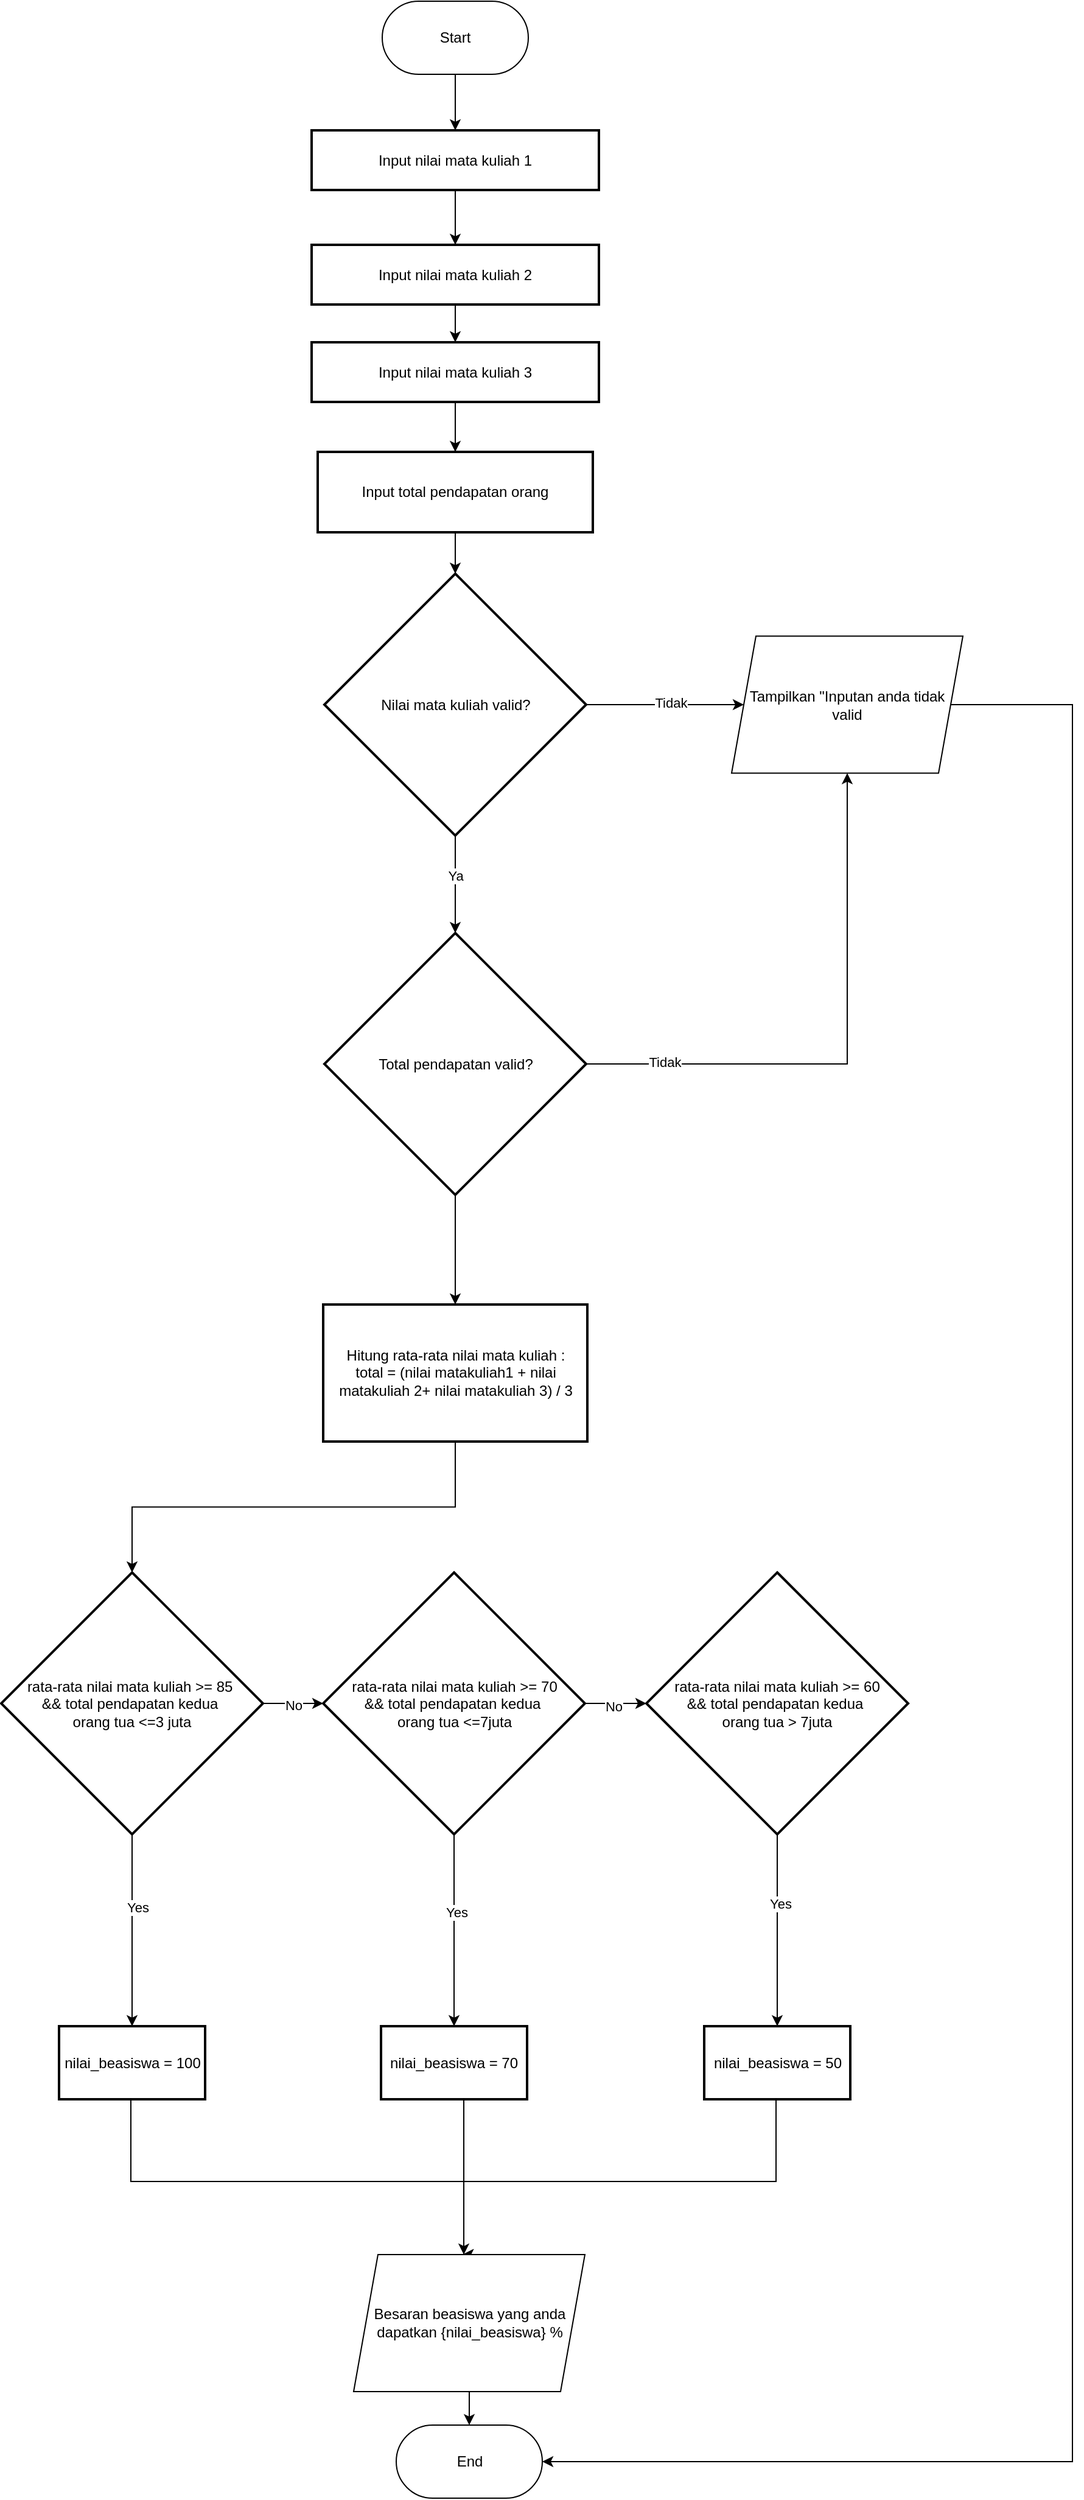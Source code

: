 <mxfile version="24.7.17">
  <diagram name="Page-1" id="eMkxu9mb34cqOc0nAik_">
    <mxGraphModel dx="4378" dy="2158" grid="1" gridSize="10" guides="1" tooltips="1" connect="1" arrows="1" fold="1" page="1" pageScale="1" pageWidth="850" pageHeight="1100" math="0" shadow="0">
      <root>
        <mxCell id="0" />
        <mxCell id="1" parent="0" />
        <mxCell id="SV11lTrhcSYs57z_2QVi-29" style="edgeStyle=orthogonalEdgeStyle;rounded=0;orthogonalLoop=1;jettySize=auto;html=1;exitX=0.5;exitY=1;exitDx=0;exitDy=0;entryX=0.5;entryY=0;entryDx=0;entryDy=0;" edge="1" parent="1" source="SV11lTrhcSYs57z_2QVi-75" target="3">
          <mxGeometry relative="1" as="geometry">
            <mxPoint x="33" y="144" as="sourcePoint" />
          </mxGeometry>
        </mxCell>
        <mxCell id="SV11lTrhcSYs57z_2QVi-30" style="edgeStyle=orthogonalEdgeStyle;rounded=0;orthogonalLoop=1;jettySize=auto;html=1;exitX=0.5;exitY=1;exitDx=0;exitDy=0;entryX=0.5;entryY=0;entryDx=0;entryDy=0;" edge="1" parent="1" source="3" target="4">
          <mxGeometry relative="1" as="geometry" />
        </mxCell>
        <mxCell id="3" value="Input nilai mata kuliah 1" style="whiteSpace=wrap;strokeWidth=2;" parent="1" vertex="1">
          <mxGeometry x="-85" y="196" width="236" height="49" as="geometry" />
        </mxCell>
        <mxCell id="SV11lTrhcSYs57z_2QVi-31" style="edgeStyle=orthogonalEdgeStyle;rounded=0;orthogonalLoop=1;jettySize=auto;html=1;exitX=0.5;exitY=1;exitDx=0;exitDy=0;entryX=0.5;entryY=0;entryDx=0;entryDy=0;" edge="1" parent="1" source="4" target="5">
          <mxGeometry relative="1" as="geometry" />
        </mxCell>
        <mxCell id="4" value="Input nilai mata kuliah 2" style="whiteSpace=wrap;strokeWidth=2;" parent="1" vertex="1">
          <mxGeometry x="-85" y="290" width="236" height="49" as="geometry" />
        </mxCell>
        <mxCell id="SV11lTrhcSYs57z_2QVi-32" style="edgeStyle=orthogonalEdgeStyle;rounded=0;orthogonalLoop=1;jettySize=auto;html=1;exitX=0.5;exitY=1;exitDx=0;exitDy=0;entryX=0.5;entryY=0;entryDx=0;entryDy=0;" edge="1" parent="1" source="5" target="6">
          <mxGeometry relative="1" as="geometry" />
        </mxCell>
        <mxCell id="5" value="Input nilai mata kuliah 3" style="whiteSpace=wrap;strokeWidth=2;" parent="1" vertex="1">
          <mxGeometry x="-85" y="370" width="236" height="49" as="geometry" />
        </mxCell>
        <mxCell id="SV11lTrhcSYs57z_2QVi-33" value="" style="edgeStyle=orthogonalEdgeStyle;rounded=0;orthogonalLoop=1;jettySize=auto;html=1;" edge="1" parent="1" source="6" target="7">
          <mxGeometry relative="1" as="geometry" />
        </mxCell>
        <mxCell id="6" value="Input total pendapatan orang" style="whiteSpace=wrap;strokeWidth=2;" parent="1" vertex="1">
          <mxGeometry x="-80" y="460" width="226" height="66" as="geometry" />
        </mxCell>
        <mxCell id="SV11lTrhcSYs57z_2QVi-37" value="" style="edgeStyle=orthogonalEdgeStyle;rounded=0;orthogonalLoop=1;jettySize=auto;html=1;" edge="1" parent="1" source="7" target="SV11lTrhcSYs57z_2QVi-36">
          <mxGeometry relative="1" as="geometry" />
        </mxCell>
        <mxCell id="SV11lTrhcSYs57z_2QVi-38" value="Ya" style="edgeLabel;html=1;align=center;verticalAlign=middle;resizable=0;points=[];" vertex="1" connectable="0" parent="SV11lTrhcSYs57z_2QVi-37">
          <mxGeometry x="-0.19" relative="1" as="geometry">
            <mxPoint as="offset" />
          </mxGeometry>
        </mxCell>
        <mxCell id="SV11lTrhcSYs57z_2QVi-41" value="" style="edgeStyle=orthogonalEdgeStyle;rounded=0;orthogonalLoop=1;jettySize=auto;html=1;" edge="1" parent="1" source="7" target="SV11lTrhcSYs57z_2QVi-43">
          <mxGeometry relative="1" as="geometry">
            <mxPoint x="268" y="667.5" as="targetPoint" />
          </mxGeometry>
        </mxCell>
        <mxCell id="SV11lTrhcSYs57z_2QVi-42" value="Tidak" style="edgeLabel;html=1;align=center;verticalAlign=middle;resizable=0;points=[];" vertex="1" connectable="0" parent="SV11lTrhcSYs57z_2QVi-41">
          <mxGeometry x="0.075" y="2" relative="1" as="geometry">
            <mxPoint as="offset" />
          </mxGeometry>
        </mxCell>
        <mxCell id="7" value="Nilai mata kuliah valid?" style="rhombus;strokeWidth=2;whiteSpace=wrap;" parent="1" vertex="1">
          <mxGeometry x="-74.5" y="560" width="215" height="215" as="geometry" />
        </mxCell>
        <mxCell id="SV11lTrhcSYs57z_2QVi-44" style="edgeStyle=orthogonalEdgeStyle;rounded=0;orthogonalLoop=1;jettySize=auto;html=1;" edge="1" parent="1" source="SV11lTrhcSYs57z_2QVi-36" target="SV11lTrhcSYs57z_2QVi-43">
          <mxGeometry relative="1" as="geometry" />
        </mxCell>
        <mxCell id="SV11lTrhcSYs57z_2QVi-45" value="Tidak" style="edgeLabel;html=1;align=center;verticalAlign=middle;resizable=0;points=[];" vertex="1" connectable="0" parent="SV11lTrhcSYs57z_2QVi-44">
          <mxGeometry x="-0.716" y="2" relative="1" as="geometry">
            <mxPoint as="offset" />
          </mxGeometry>
        </mxCell>
        <mxCell id="SV11lTrhcSYs57z_2QVi-49" style="edgeStyle=orthogonalEdgeStyle;rounded=0;orthogonalLoop=1;jettySize=auto;html=1;exitX=0.5;exitY=1;exitDx=0;exitDy=0;entryX=0.5;entryY=0;entryDx=0;entryDy=0;" edge="1" parent="1" source="SV11lTrhcSYs57z_2QVi-36" target="SV11lTrhcSYs57z_2QVi-46">
          <mxGeometry relative="1" as="geometry" />
        </mxCell>
        <mxCell id="SV11lTrhcSYs57z_2QVi-36" value="Total pendapatan valid?" style="rhombus;strokeWidth=2;whiteSpace=wrap;" vertex="1" parent="1">
          <mxGeometry x="-74.5" y="855" width="215" height="215" as="geometry" />
        </mxCell>
        <mxCell id="SV11lTrhcSYs57z_2QVi-78" style="edgeStyle=orthogonalEdgeStyle;rounded=0;orthogonalLoop=1;jettySize=auto;html=1;exitX=1;exitY=0.5;exitDx=0;exitDy=0;entryX=1;entryY=0.5;entryDx=0;entryDy=0;" edge="1" parent="1" source="SV11lTrhcSYs57z_2QVi-43" target="SV11lTrhcSYs57z_2QVi-76">
          <mxGeometry relative="1" as="geometry">
            <Array as="points">
              <mxPoint x="540" y="668" />
              <mxPoint x="540" y="2110" />
            </Array>
          </mxGeometry>
        </mxCell>
        <mxCell id="SV11lTrhcSYs57z_2QVi-43" value="Tampilkan &quot;Inputan anda tidak valid" style="shape=parallelogram;perimeter=parallelogramPerimeter;whiteSpace=wrap;html=1;fixedSize=1;" vertex="1" parent="1">
          <mxGeometry x="260" y="611.25" width="190" height="112.5" as="geometry" />
        </mxCell>
        <mxCell id="SV11lTrhcSYs57z_2QVi-56" style="edgeStyle=orthogonalEdgeStyle;rounded=0;orthogonalLoop=1;jettySize=auto;html=1;exitX=0.5;exitY=1;exitDx=0;exitDy=0;entryX=0.5;entryY=0;entryDx=0;entryDy=0;" edge="1" parent="1" source="SV11lTrhcSYs57z_2QVi-46" target="SV11lTrhcSYs57z_2QVi-52">
          <mxGeometry relative="1" as="geometry" />
        </mxCell>
        <mxCell id="SV11lTrhcSYs57z_2QVi-46" value="Hitung rata-rata nilai mata kuliah :&lt;div&gt;total = (nilai matakuliah1 + nilai matakuliah 2+ nilai matakuliah 3) / 3&lt;/div&gt;" style="whiteSpace=wrap;html=1;strokeWidth=2;" vertex="1" parent="1">
          <mxGeometry x="-75.5" y="1160" width="217" height="112.5" as="geometry" />
        </mxCell>
        <mxCell id="SV11lTrhcSYs57z_2QVi-57" style="edgeStyle=orthogonalEdgeStyle;rounded=0;orthogonalLoop=1;jettySize=auto;html=1;exitX=1;exitY=0.5;exitDx=0;exitDy=0;entryX=0;entryY=0.5;entryDx=0;entryDy=0;" edge="1" parent="1" source="SV11lTrhcSYs57z_2QVi-52" target="SV11lTrhcSYs57z_2QVi-54">
          <mxGeometry relative="1" as="geometry" />
        </mxCell>
        <mxCell id="SV11lTrhcSYs57z_2QVi-59" value="No" style="edgeLabel;html=1;align=center;verticalAlign=middle;resizable=0;points=[];" vertex="1" connectable="0" parent="SV11lTrhcSYs57z_2QVi-57">
          <mxGeometry x="-0.013" y="-1" relative="1" as="geometry">
            <mxPoint as="offset" />
          </mxGeometry>
        </mxCell>
        <mxCell id="SV11lTrhcSYs57z_2QVi-62" value="" style="edgeStyle=orthogonalEdgeStyle;rounded=0;orthogonalLoop=1;jettySize=auto;html=1;" edge="1" parent="1" source="SV11lTrhcSYs57z_2QVi-52" target="SV11lTrhcSYs57z_2QVi-61">
          <mxGeometry relative="1" as="geometry" />
        </mxCell>
        <mxCell id="SV11lTrhcSYs57z_2QVi-67" value="Yes" style="edgeLabel;html=1;align=center;verticalAlign=middle;resizable=0;points=[];" vertex="1" connectable="0" parent="SV11lTrhcSYs57z_2QVi-62">
          <mxGeometry x="-0.243" y="4" relative="1" as="geometry">
            <mxPoint as="offset" />
          </mxGeometry>
        </mxCell>
        <mxCell id="SV11lTrhcSYs57z_2QVi-52" value="rata-rata nilai mata kuliah &gt;= 85 &#xa;&amp;&amp; total pendapatan kedua &#xa;orang tua &lt;=3 juta" style="rhombus;strokeWidth=2;whiteSpace=wrap;" vertex="1" parent="1">
          <mxGeometry x="-340" y="1380" width="215" height="215" as="geometry" />
        </mxCell>
        <mxCell id="SV11lTrhcSYs57z_2QVi-58" style="edgeStyle=orthogonalEdgeStyle;rounded=0;orthogonalLoop=1;jettySize=auto;html=1;exitX=1;exitY=0.5;exitDx=0;exitDy=0;entryX=0;entryY=0.5;entryDx=0;entryDy=0;" edge="1" parent="1" source="SV11lTrhcSYs57z_2QVi-54" target="SV11lTrhcSYs57z_2QVi-55">
          <mxGeometry relative="1" as="geometry" />
        </mxCell>
        <mxCell id="SV11lTrhcSYs57z_2QVi-60" value="No" style="edgeLabel;html=1;align=center;verticalAlign=middle;resizable=0;points=[];" vertex="1" connectable="0" parent="SV11lTrhcSYs57z_2QVi-58">
          <mxGeometry x="-0.092" y="-2" relative="1" as="geometry">
            <mxPoint as="offset" />
          </mxGeometry>
        </mxCell>
        <mxCell id="SV11lTrhcSYs57z_2QVi-64" value="" style="edgeStyle=orthogonalEdgeStyle;rounded=0;orthogonalLoop=1;jettySize=auto;html=1;" edge="1" parent="1" source="SV11lTrhcSYs57z_2QVi-54" target="SV11lTrhcSYs57z_2QVi-63">
          <mxGeometry relative="1" as="geometry" />
        </mxCell>
        <mxCell id="SV11lTrhcSYs57z_2QVi-68" value="Yes" style="edgeLabel;html=1;align=center;verticalAlign=middle;resizable=0;points=[];" vertex="1" connectable="0" parent="SV11lTrhcSYs57z_2QVi-64">
          <mxGeometry x="-0.192" y="2" relative="1" as="geometry">
            <mxPoint as="offset" />
          </mxGeometry>
        </mxCell>
        <mxCell id="SV11lTrhcSYs57z_2QVi-54" value="rata-rata nilai mata kuliah &gt;= 70&#xa;&amp;&amp; total pendapatan kedua &#xa;orang tua &lt;=7juta" style="rhombus;strokeWidth=2;whiteSpace=wrap;" vertex="1" parent="1">
          <mxGeometry x="-75.5" y="1380" width="215" height="215" as="geometry" />
        </mxCell>
        <mxCell id="SV11lTrhcSYs57z_2QVi-66" value="" style="edgeStyle=orthogonalEdgeStyle;rounded=0;orthogonalLoop=1;jettySize=auto;html=1;" edge="1" parent="1" source="SV11lTrhcSYs57z_2QVi-55" target="SV11lTrhcSYs57z_2QVi-65">
          <mxGeometry relative="1" as="geometry" />
        </mxCell>
        <mxCell id="SV11lTrhcSYs57z_2QVi-69" value="Yes" style="edgeLabel;html=1;align=center;verticalAlign=middle;resizable=0;points=[];" vertex="1" connectable="0" parent="SV11lTrhcSYs57z_2QVi-66">
          <mxGeometry x="-0.281" y="2" relative="1" as="geometry">
            <mxPoint as="offset" />
          </mxGeometry>
        </mxCell>
        <mxCell id="SV11lTrhcSYs57z_2QVi-55" value="rata-rata nilai mata kuliah &gt;= 60&#xa;&amp;&amp; total pendapatan kedua &#xa;orang tua &gt; 7juta" style="rhombus;strokeWidth=2;whiteSpace=wrap;" vertex="1" parent="1">
          <mxGeometry x="190" y="1380" width="215" height="215" as="geometry" />
        </mxCell>
        <mxCell id="SV11lTrhcSYs57z_2QVi-70" style="edgeStyle=orthogonalEdgeStyle;rounded=0;orthogonalLoop=1;jettySize=auto;html=1;exitX=0.5;exitY=1;exitDx=0;exitDy=0;" edge="1" parent="1">
          <mxGeometry relative="1" as="geometry">
            <mxPoint x="39" y="1940" as="targetPoint" />
            <mxPoint x="-233.5" y="1812.5" as="sourcePoint" />
            <Array as="points">
              <mxPoint x="-233" y="1880" />
              <mxPoint x="40" y="1880" />
            </Array>
          </mxGeometry>
        </mxCell>
        <mxCell id="SV11lTrhcSYs57z_2QVi-61" value="nilai_beasiswa = 100" style="whiteSpace=wrap;html=1;strokeWidth=2;" vertex="1" parent="1">
          <mxGeometry x="-292.5" y="1752.5" width="120" height="60" as="geometry" />
        </mxCell>
        <mxCell id="SV11lTrhcSYs57z_2QVi-73" style="edgeStyle=orthogonalEdgeStyle;rounded=0;orthogonalLoop=1;jettySize=auto;html=1;exitX=0.5;exitY=1;exitDx=0;exitDy=0;" edge="1" parent="1">
          <mxGeometry relative="1" as="geometry">
            <mxPoint x="40" y="1940" as="targetPoint" />
            <mxPoint x="40" y="1812.5" as="sourcePoint" />
          </mxGeometry>
        </mxCell>
        <mxCell id="SV11lTrhcSYs57z_2QVi-63" value="nilai_beasiswa = 70" style="whiteSpace=wrap;html=1;strokeWidth=2;" vertex="1" parent="1">
          <mxGeometry x="-28" y="1752.5" width="120" height="60" as="geometry" />
        </mxCell>
        <mxCell id="SV11lTrhcSYs57z_2QVi-71" style="edgeStyle=orthogonalEdgeStyle;rounded=0;orthogonalLoop=1;jettySize=auto;html=1;" edge="1" parent="1">
          <mxGeometry relative="1" as="geometry">
            <mxPoint x="39" y="1940" as="targetPoint" />
            <mxPoint x="296.5" y="1812.5" as="sourcePoint" />
            <Array as="points">
              <mxPoint x="297" y="1880" />
              <mxPoint x="40" y="1880" />
            </Array>
          </mxGeometry>
        </mxCell>
        <mxCell id="SV11lTrhcSYs57z_2QVi-65" value="nilai_beasiswa = 50" style="whiteSpace=wrap;html=1;strokeWidth=2;" vertex="1" parent="1">
          <mxGeometry x="237.5" y="1752.5" width="120" height="60" as="geometry" />
        </mxCell>
        <mxCell id="SV11lTrhcSYs57z_2QVi-77" style="edgeStyle=orthogonalEdgeStyle;rounded=0;orthogonalLoop=1;jettySize=auto;html=1;exitX=0.5;exitY=1;exitDx=0;exitDy=0;entryX=0.5;entryY=0;entryDx=0;entryDy=0;" edge="1" parent="1" source="SV11lTrhcSYs57z_2QVi-74" target="SV11lTrhcSYs57z_2QVi-76">
          <mxGeometry relative="1" as="geometry" />
        </mxCell>
        <mxCell id="SV11lTrhcSYs57z_2QVi-74" value="Besaran beasiswa yang anda&lt;div&gt;dapatkan {nilai_beasiswa} %&lt;/div&gt;" style="shape=parallelogram;perimeter=parallelogramPerimeter;whiteSpace=wrap;html=1;fixedSize=1;" vertex="1" parent="1">
          <mxGeometry x="-50.5" y="1940" width="190" height="112.5" as="geometry" />
        </mxCell>
        <mxCell id="SV11lTrhcSYs57z_2QVi-75" value="Start" style="rounded=1;whiteSpace=wrap;html=1;arcSize=50;" vertex="1" parent="1">
          <mxGeometry x="-27" y="90" width="120" height="60" as="geometry" />
        </mxCell>
        <mxCell id="SV11lTrhcSYs57z_2QVi-76" value="End" style="rounded=1;whiteSpace=wrap;html=1;arcSize=50;" vertex="1" parent="1">
          <mxGeometry x="-15.5" y="2080" width="120" height="60" as="geometry" />
        </mxCell>
      </root>
    </mxGraphModel>
  </diagram>
</mxfile>
